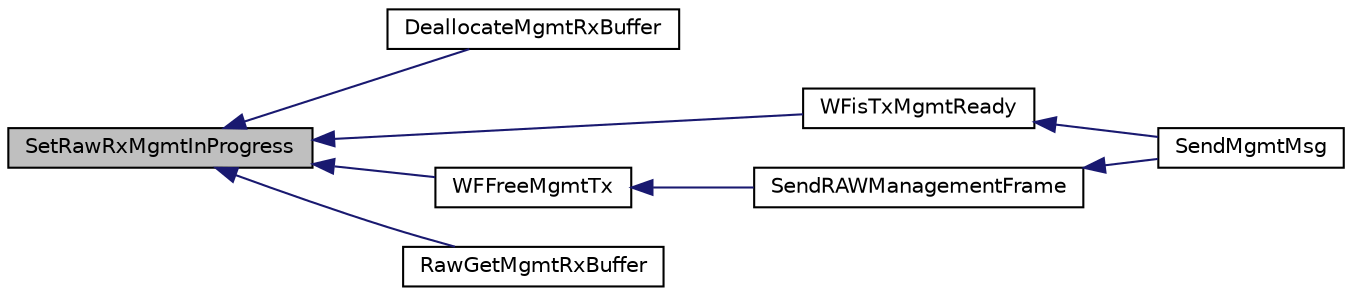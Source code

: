 digraph "SetRawRxMgmtInProgress"
{
  edge [fontname="Helvetica",fontsize="10",labelfontname="Helvetica",labelfontsize="10"];
  node [fontname="Helvetica",fontsize="10",shape=record];
  rankdir="LR";
  Node1 [label="SetRawRxMgmtInProgress",height=0.2,width=0.4,color="black", fillcolor="grey75", style="filled", fontcolor="black"];
  Node1 -> Node2 [dir="back",color="midnightblue",fontsize="10",style="solid",fontname="Helvetica"];
  Node2 [label="DeallocateMgmtRxBuffer",height=0.2,width=0.4,color="black", fillcolor="white", style="filled",URL="$_w_f_driver_raw_8c.html#a479447fe09e853821ff2f38755885164"];
  Node1 -> Node3 [dir="back",color="midnightblue",fontsize="10",style="solid",fontname="Helvetica"];
  Node3 [label="WFisTxMgmtReady",height=0.2,width=0.4,color="black", fillcolor="white", style="filled",URL="$_w_f_mac_8c.html#a746e911a5715ea95de63462d6397c188"];
  Node3 -> Node4 [dir="back",color="midnightblue",fontsize="10",style="solid",fontname="Helvetica"];
  Node4 [label="SendMgmtMsg",height=0.2,width=0.4,color="black", fillcolor="white", style="filled",URL="$_w_f_mgmt_msg_8c.html#a7a2761b3bd45a00435d7ea3ec7dec75d"];
  Node1 -> Node5 [dir="back",color="midnightblue",fontsize="10",style="solid",fontname="Helvetica"];
  Node5 [label="WFFreeMgmtTx",height=0.2,width=0.4,color="black", fillcolor="white", style="filled",URL="$_w_f_mac_8c.html#a2636efe10ae51328a2b96d21501bdc51"];
  Node5 -> Node6 [dir="back",color="midnightblue",fontsize="10",style="solid",fontname="Helvetica"];
  Node6 [label="SendRAWManagementFrame",height=0.2,width=0.4,color="black", fillcolor="white", style="filled",URL="$_w_f_mac_8c.html#adf3fd3449cb04ccdc635af8befe14e56"];
  Node6 -> Node4 [dir="back",color="midnightblue",fontsize="10",style="solid",fontname="Helvetica"];
  Node1 -> Node7 [dir="back",color="midnightblue",fontsize="10",style="solid",fontname="Helvetica"];
  Node7 [label="RawGetMgmtRxBuffer",height=0.2,width=0.4,color="black", fillcolor="white", style="filled",URL="$_w_f_mac_8c.html#ad4dc4ee21d997183f947293c0a52d293"];
}
